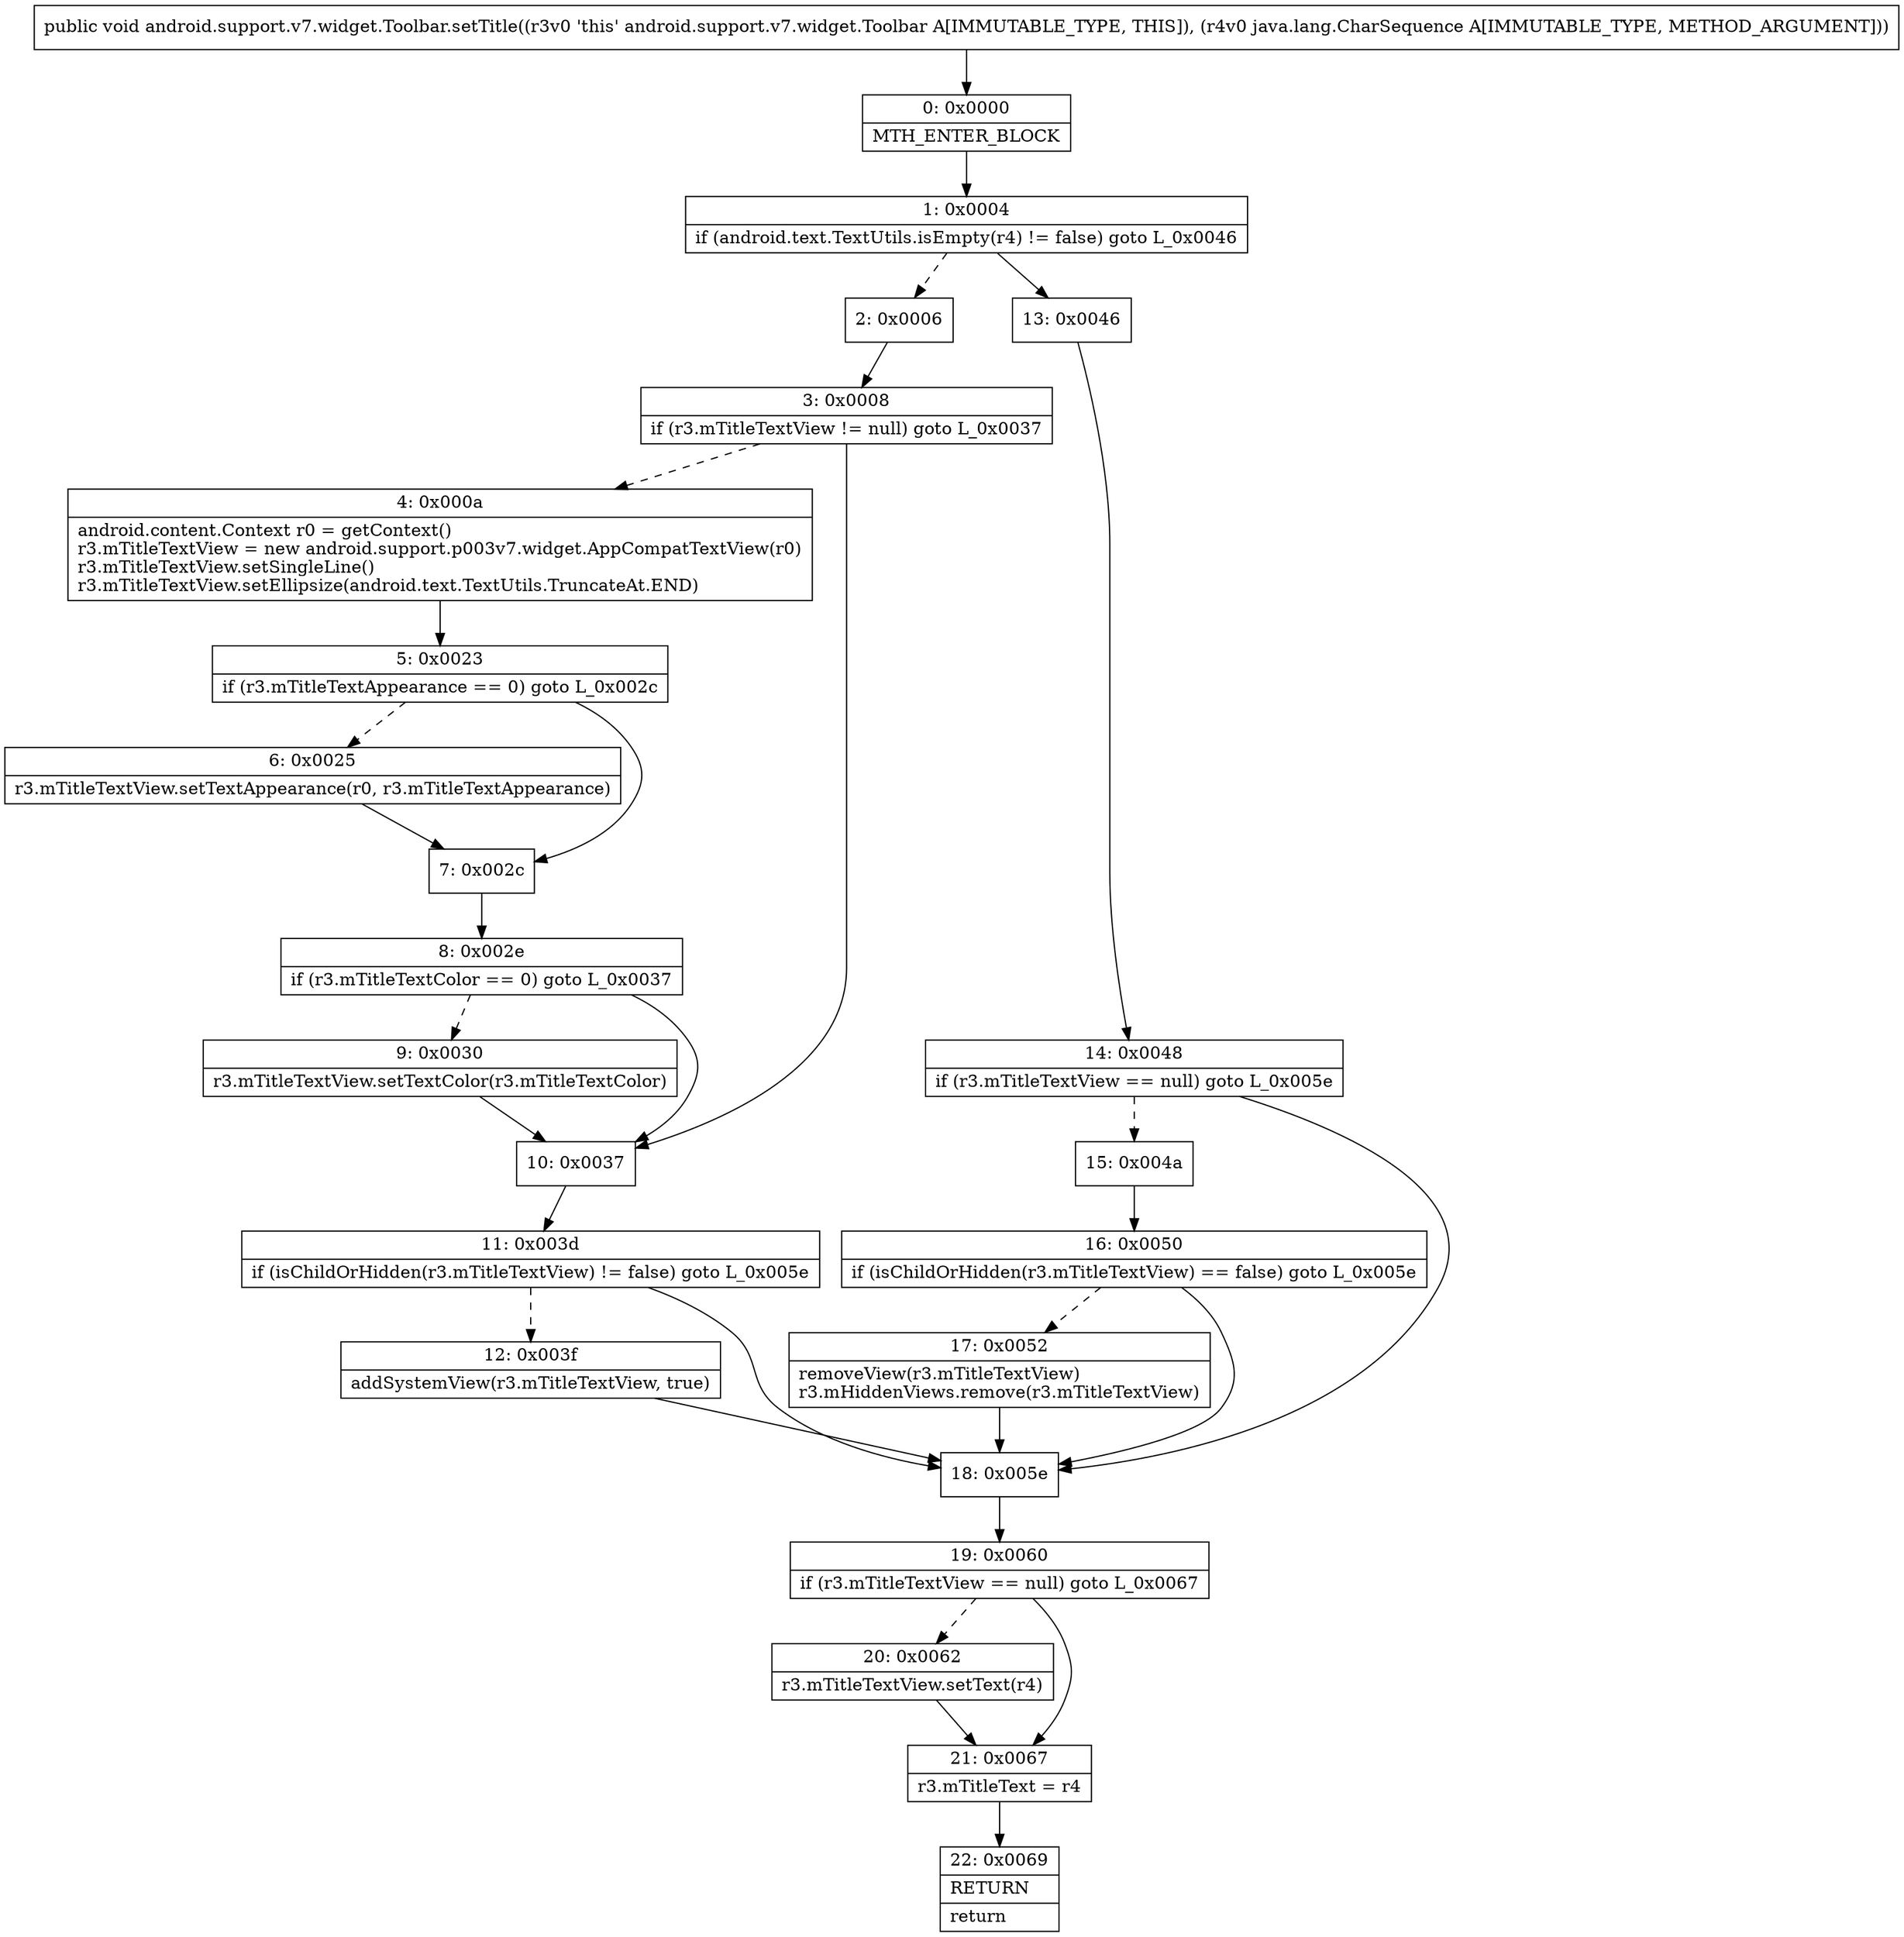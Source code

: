digraph "CFG forandroid.support.v7.widget.Toolbar.setTitle(Ljava\/lang\/CharSequence;)V" {
Node_0 [shape=record,label="{0\:\ 0x0000|MTH_ENTER_BLOCK\l}"];
Node_1 [shape=record,label="{1\:\ 0x0004|if (android.text.TextUtils.isEmpty(r4) != false) goto L_0x0046\l}"];
Node_2 [shape=record,label="{2\:\ 0x0006}"];
Node_3 [shape=record,label="{3\:\ 0x0008|if (r3.mTitleTextView != null) goto L_0x0037\l}"];
Node_4 [shape=record,label="{4\:\ 0x000a|android.content.Context r0 = getContext()\lr3.mTitleTextView = new android.support.p003v7.widget.AppCompatTextView(r0)\lr3.mTitleTextView.setSingleLine()\lr3.mTitleTextView.setEllipsize(android.text.TextUtils.TruncateAt.END)\l}"];
Node_5 [shape=record,label="{5\:\ 0x0023|if (r3.mTitleTextAppearance == 0) goto L_0x002c\l}"];
Node_6 [shape=record,label="{6\:\ 0x0025|r3.mTitleTextView.setTextAppearance(r0, r3.mTitleTextAppearance)\l}"];
Node_7 [shape=record,label="{7\:\ 0x002c}"];
Node_8 [shape=record,label="{8\:\ 0x002e|if (r3.mTitleTextColor == 0) goto L_0x0037\l}"];
Node_9 [shape=record,label="{9\:\ 0x0030|r3.mTitleTextView.setTextColor(r3.mTitleTextColor)\l}"];
Node_10 [shape=record,label="{10\:\ 0x0037}"];
Node_11 [shape=record,label="{11\:\ 0x003d|if (isChildOrHidden(r3.mTitleTextView) != false) goto L_0x005e\l}"];
Node_12 [shape=record,label="{12\:\ 0x003f|addSystemView(r3.mTitleTextView, true)\l}"];
Node_13 [shape=record,label="{13\:\ 0x0046}"];
Node_14 [shape=record,label="{14\:\ 0x0048|if (r3.mTitleTextView == null) goto L_0x005e\l}"];
Node_15 [shape=record,label="{15\:\ 0x004a}"];
Node_16 [shape=record,label="{16\:\ 0x0050|if (isChildOrHidden(r3.mTitleTextView) == false) goto L_0x005e\l}"];
Node_17 [shape=record,label="{17\:\ 0x0052|removeView(r3.mTitleTextView)\lr3.mHiddenViews.remove(r3.mTitleTextView)\l}"];
Node_18 [shape=record,label="{18\:\ 0x005e}"];
Node_19 [shape=record,label="{19\:\ 0x0060|if (r3.mTitleTextView == null) goto L_0x0067\l}"];
Node_20 [shape=record,label="{20\:\ 0x0062|r3.mTitleTextView.setText(r4)\l}"];
Node_21 [shape=record,label="{21\:\ 0x0067|r3.mTitleText = r4\l}"];
Node_22 [shape=record,label="{22\:\ 0x0069|RETURN\l|return\l}"];
MethodNode[shape=record,label="{public void android.support.v7.widget.Toolbar.setTitle((r3v0 'this' android.support.v7.widget.Toolbar A[IMMUTABLE_TYPE, THIS]), (r4v0 java.lang.CharSequence A[IMMUTABLE_TYPE, METHOD_ARGUMENT])) }"];
MethodNode -> Node_0;
Node_0 -> Node_1;
Node_1 -> Node_2[style=dashed];
Node_1 -> Node_13;
Node_2 -> Node_3;
Node_3 -> Node_4[style=dashed];
Node_3 -> Node_10;
Node_4 -> Node_5;
Node_5 -> Node_6[style=dashed];
Node_5 -> Node_7;
Node_6 -> Node_7;
Node_7 -> Node_8;
Node_8 -> Node_9[style=dashed];
Node_8 -> Node_10;
Node_9 -> Node_10;
Node_10 -> Node_11;
Node_11 -> Node_12[style=dashed];
Node_11 -> Node_18;
Node_12 -> Node_18;
Node_13 -> Node_14;
Node_14 -> Node_15[style=dashed];
Node_14 -> Node_18;
Node_15 -> Node_16;
Node_16 -> Node_17[style=dashed];
Node_16 -> Node_18;
Node_17 -> Node_18;
Node_18 -> Node_19;
Node_19 -> Node_20[style=dashed];
Node_19 -> Node_21;
Node_20 -> Node_21;
Node_21 -> Node_22;
}

